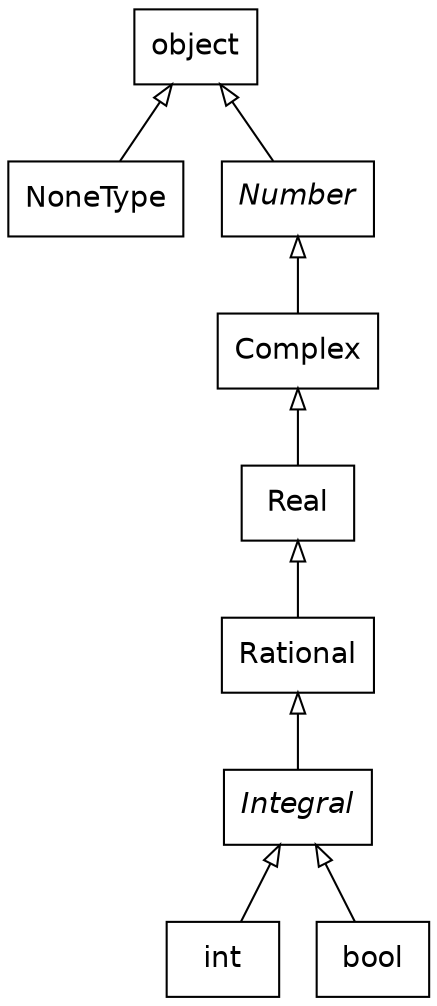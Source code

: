 digraph "classes_numbers" {
charset="utf-8"
rankdir=BT
    dpi=160
    edge [fontname=Helvetica]
    node [shape=record fontname=Helvetica]

"0" [label="Complex", shape="record"];
"1" [label=<<I>Integral</I>>, shape="record"];
"2" [label="NoneType", shape="record"];
"3" [label=<<i>Number</i>>, shape="record"];
"4" [label="Rational", shape="record"];
"5" [label="Real", shape="record"];
"6" [label="object", shape="record"];
"int" [label="int", shape="record"];
"bool" [label="bool", shape="record"];
"0" -> "3" [arrowhead="empty", arrowtail="none"];
"1" -> "4" [arrowhead="empty", arrowtail="none"];
"2" -> "6" [arrowhead="empty", arrowtail="none"];
"3" -> "6" [arrowhead="empty", arrowtail="none"];
"4" -> "5" [arrowhead="empty", arrowtail="none"];
"5" -> "0" [arrowhead="empty", arrowtail="none"];
"int" -> "1"[arrowhead="empty", arrowtail="none"];
"bool" -> "1"[arrowhead="empty", arrowtail="none"];
}
